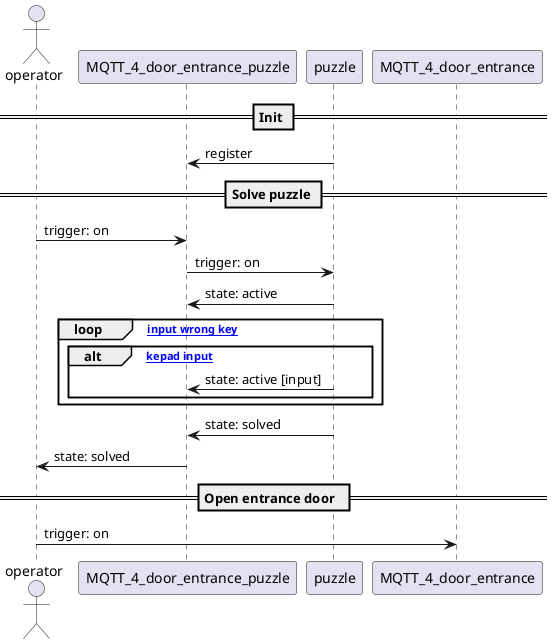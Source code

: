 @startuml group_4_puzzle_entrance_door
actor operator
participant MQTT_4_door_entrance_puzzle
participant puzzle
participant MQTT_4_door_entrance

== Init ==
puzzle -> MQTT_4_door_entrance_puzzle: register

== Solve puzzle ==
operator -> MQTT_4_door_entrance_puzzle: trigger: on
MQTT_4_door_entrance_puzzle -> puzzle: trigger: on
puzzle -> MQTT_4_door_entrance_puzzle: state: active

loop [while input wrong key]
    alt [on kepad input]
        puzzle -> MQTT_4_door_entrance_puzzle: state: active [input]
    end
end

puzzle -> MQTT_4_door_entrance_puzzle: state: solved
MQTT_4_door_entrance_puzzle -> operator: state: solved

== Open entrance door  ==
operator -> MQTT_4_door_entrance: trigger: on
@enduml